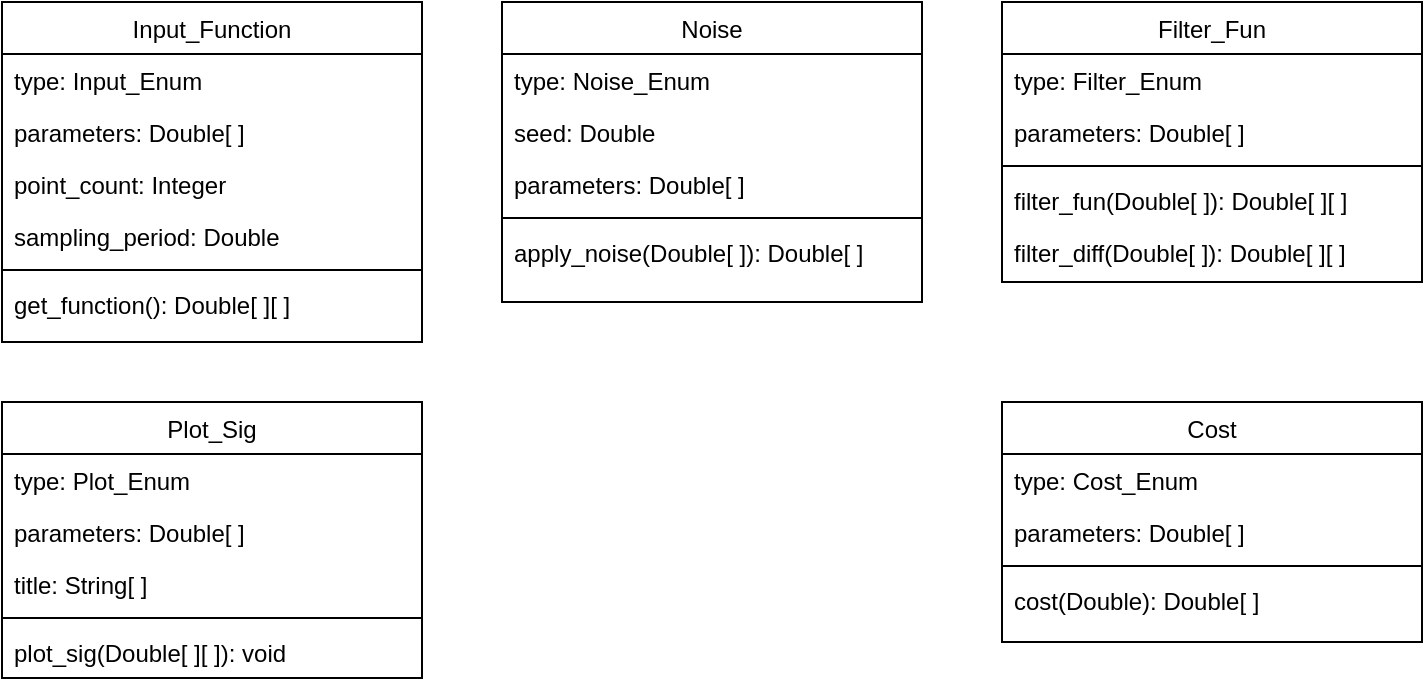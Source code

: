 <mxfile version="15.7.4" type="device" pages="6"><diagram id="C5RBs43oDa-KdzZeNtuy" name="Overview"><mxGraphModel dx="1550" dy="882" grid="1" gridSize="10" guides="1" tooltips="1" connect="1" arrows="1" fold="1" page="1" pageScale="1" pageWidth="827" pageHeight="1169" math="0" shadow="0"><root><mxCell id="WIyWlLk6GJQsqaUBKTNV-0"/><mxCell id="WIyWlLk6GJQsqaUBKTNV-1" parent="WIyWlLk6GJQsqaUBKTNV-0"/><mxCell id="zkfFHV4jXpPFQw0GAbJ--0" value="Input_Function" style="swimlane;fontStyle=0;align=center;verticalAlign=top;childLayout=stackLayout;horizontal=1;startSize=26;horizontalStack=0;resizeParent=1;resizeLast=0;collapsible=1;marginBottom=0;rounded=0;shadow=0;strokeWidth=1;" parent="WIyWlLk6GJQsqaUBKTNV-1" vertex="1"><mxGeometry x="70" y="120" width="210" height="170" as="geometry"><mxRectangle x="230" y="140" width="160" height="26" as="alternateBounds"/></mxGeometry></mxCell><mxCell id="zkfFHV4jXpPFQw0GAbJ--1" value="type: Input_Enum" style="text;align=left;verticalAlign=top;spacingLeft=4;spacingRight=4;overflow=hidden;rotatable=0;points=[[0,0.5],[1,0.5]];portConstraint=eastwest;" parent="zkfFHV4jXpPFQw0GAbJ--0" vertex="1"><mxGeometry y="26" width="210" height="26" as="geometry"/></mxCell><mxCell id="zkfFHV4jXpPFQw0GAbJ--2" value="parameters: Double[ ]" style="text;align=left;verticalAlign=top;spacingLeft=4;spacingRight=4;overflow=hidden;rotatable=0;points=[[0,0.5],[1,0.5]];portConstraint=eastwest;rounded=0;shadow=0;html=0;" parent="zkfFHV4jXpPFQw0GAbJ--0" vertex="1"><mxGeometry y="52" width="210" height="26" as="geometry"/></mxCell><mxCell id="zkfFHV4jXpPFQw0GAbJ--3" value="point_count: Integer" style="text;align=left;verticalAlign=top;spacingLeft=4;spacingRight=4;overflow=hidden;rotatable=0;points=[[0,0.5],[1,0.5]];portConstraint=eastwest;rounded=0;shadow=0;html=0;" parent="zkfFHV4jXpPFQw0GAbJ--0" vertex="1"><mxGeometry y="78" width="210" height="26" as="geometry"/></mxCell><mxCell id="KwhYcBNyonUiFZKigBe7-9" value="sampling_period: Double" style="text;align=left;verticalAlign=top;spacingLeft=4;spacingRight=4;overflow=hidden;rotatable=0;points=[[0,0.5],[1,0.5]];portConstraint=eastwest;rounded=0;shadow=0;html=0;" parent="zkfFHV4jXpPFQw0GAbJ--0" vertex="1"><mxGeometry y="104" width="210" height="26" as="geometry"/></mxCell><mxCell id="zkfFHV4jXpPFQw0GAbJ--4" value="" style="line;html=1;strokeWidth=1;align=left;verticalAlign=middle;spacingTop=-1;spacingLeft=3;spacingRight=3;rotatable=0;labelPosition=right;points=[];portConstraint=eastwest;" parent="zkfFHV4jXpPFQw0GAbJ--0" vertex="1"><mxGeometry y="130" width="210" height="8" as="geometry"/></mxCell><mxCell id="zkfFHV4jXpPFQw0GAbJ--5" value="get_function(): Double[ ][ ]" style="text;align=left;verticalAlign=top;spacingLeft=4;spacingRight=4;overflow=hidden;rotatable=0;points=[[0,0.5],[1,0.5]];portConstraint=eastwest;" parent="zkfFHV4jXpPFQw0GAbJ--0" vertex="1"><mxGeometry y="138" width="210" height="26" as="geometry"/></mxCell><mxCell id="zkfFHV4jXpPFQw0GAbJ--17" value="Noise" style="swimlane;fontStyle=0;align=center;verticalAlign=top;childLayout=stackLayout;horizontal=1;startSize=26;horizontalStack=0;resizeParent=1;resizeLast=0;collapsible=1;marginBottom=0;rounded=0;shadow=0;strokeWidth=1;" parent="WIyWlLk6GJQsqaUBKTNV-1" vertex="1"><mxGeometry x="320" y="120" width="210" height="150" as="geometry"><mxRectangle x="550" y="140" width="160" height="26" as="alternateBounds"/></mxGeometry></mxCell><mxCell id="zkfFHV4jXpPFQw0GAbJ--18" value="type: Noise_Enum" style="text;align=left;verticalAlign=top;spacingLeft=4;spacingRight=4;overflow=hidden;rotatable=0;points=[[0,0.5],[1,0.5]];portConstraint=eastwest;" parent="zkfFHV4jXpPFQw0GAbJ--17" vertex="1"><mxGeometry y="26" width="210" height="26" as="geometry"/></mxCell><mxCell id="zkfFHV4jXpPFQw0GAbJ--19" value="seed: Double" style="text;align=left;verticalAlign=top;spacingLeft=4;spacingRight=4;overflow=hidden;rotatable=0;points=[[0,0.5],[1,0.5]];portConstraint=eastwest;rounded=0;shadow=0;html=0;" parent="zkfFHV4jXpPFQw0GAbJ--17" vertex="1"><mxGeometry y="52" width="210" height="26" as="geometry"/></mxCell><mxCell id="zkfFHV4jXpPFQw0GAbJ--20" value="parameters: Double[ ]" style="text;align=left;verticalAlign=top;spacingLeft=4;spacingRight=4;overflow=hidden;rotatable=0;points=[[0,0.5],[1,0.5]];portConstraint=eastwest;rounded=0;shadow=0;html=0;" parent="zkfFHV4jXpPFQw0GAbJ--17" vertex="1"><mxGeometry y="78" width="210" height="26" as="geometry"/></mxCell><mxCell id="zkfFHV4jXpPFQw0GAbJ--23" value="" style="line;html=1;strokeWidth=1;align=left;verticalAlign=middle;spacingTop=-1;spacingLeft=3;spacingRight=3;rotatable=0;labelPosition=right;points=[];portConstraint=eastwest;" parent="zkfFHV4jXpPFQw0GAbJ--17" vertex="1"><mxGeometry y="104" width="210" height="8" as="geometry"/></mxCell><mxCell id="zkfFHV4jXpPFQw0GAbJ--24" value="apply_noise(Double[ ]): Double[ ]" style="text;align=left;verticalAlign=top;spacingLeft=4;spacingRight=4;overflow=hidden;rotatable=0;points=[[0,0.5],[1,0.5]];portConstraint=eastwest;" parent="zkfFHV4jXpPFQw0GAbJ--17" vertex="1"><mxGeometry y="112" width="210" height="26" as="geometry"/></mxCell><mxCell id="KwhYcBNyonUiFZKigBe7-2" value="Filter_Fun" style="swimlane;fontStyle=0;align=center;verticalAlign=top;childLayout=stackLayout;horizontal=1;startSize=26;horizontalStack=0;resizeParent=1;resizeLast=0;collapsible=1;marginBottom=0;rounded=0;shadow=0;strokeWidth=1;" parent="WIyWlLk6GJQsqaUBKTNV-1" vertex="1"><mxGeometry x="570" y="120" width="210" height="140" as="geometry"><mxRectangle x="550" y="140" width="160" height="26" as="alternateBounds"/></mxGeometry></mxCell><mxCell id="KwhYcBNyonUiFZKigBe7-3" value="type: Filter_Enum" style="text;align=left;verticalAlign=top;spacingLeft=4;spacingRight=4;overflow=hidden;rotatable=0;points=[[0,0.5],[1,0.5]];portConstraint=eastwest;" parent="KwhYcBNyonUiFZKigBe7-2" vertex="1"><mxGeometry y="26" width="210" height="26" as="geometry"/></mxCell><mxCell id="KwhYcBNyonUiFZKigBe7-5" value="parameters: Double[ ]" style="text;align=left;verticalAlign=top;spacingLeft=4;spacingRight=4;overflow=hidden;rotatable=0;points=[[0,0.5],[1,0.5]];portConstraint=eastwest;rounded=0;shadow=0;html=0;" parent="KwhYcBNyonUiFZKigBe7-2" vertex="1"><mxGeometry y="52" width="210" height="26" as="geometry"/></mxCell><mxCell id="KwhYcBNyonUiFZKigBe7-7" value="" style="line;html=1;strokeWidth=1;align=left;verticalAlign=middle;spacingTop=-1;spacingLeft=3;spacingRight=3;rotatable=0;labelPosition=right;points=[];portConstraint=eastwest;" parent="KwhYcBNyonUiFZKigBe7-2" vertex="1"><mxGeometry y="78" width="210" height="8" as="geometry"/></mxCell><mxCell id="KwhYcBNyonUiFZKigBe7-8" value="filter_fun(Double[ ]): Double[ ][ ]" style="text;align=left;verticalAlign=top;spacingLeft=4;spacingRight=4;overflow=hidden;rotatable=0;points=[[0,0.5],[1,0.5]];portConstraint=eastwest;" parent="KwhYcBNyonUiFZKigBe7-2" vertex="1"><mxGeometry y="86" width="210" height="26" as="geometry"/></mxCell><mxCell id="KwhYcBNyonUiFZKigBe7-10" value="filter_diff(Double[ ]): Double[ ][ ]" style="text;align=left;verticalAlign=top;spacingLeft=4;spacingRight=4;overflow=hidden;rotatable=0;points=[[0,0.5],[1,0.5]];portConstraint=eastwest;" parent="KwhYcBNyonUiFZKigBe7-2" vertex="1"><mxGeometry y="112" width="210" height="26" as="geometry"/></mxCell><mxCell id="KwhYcBNyonUiFZKigBe7-11" value="Cost" style="swimlane;fontStyle=0;align=center;verticalAlign=top;childLayout=stackLayout;horizontal=1;startSize=26;horizontalStack=0;resizeParent=1;resizeLast=0;collapsible=1;marginBottom=0;rounded=0;shadow=0;strokeWidth=1;" parent="WIyWlLk6GJQsqaUBKTNV-1" vertex="1"><mxGeometry x="570" y="320" width="210" height="120" as="geometry"><mxRectangle x="550" y="140" width="160" height="26" as="alternateBounds"/></mxGeometry></mxCell><mxCell id="KwhYcBNyonUiFZKigBe7-12" value="type: Cost_Enum" style="text;align=left;verticalAlign=top;spacingLeft=4;spacingRight=4;overflow=hidden;rotatable=0;points=[[0,0.5],[1,0.5]];portConstraint=eastwest;" parent="KwhYcBNyonUiFZKigBe7-11" vertex="1"><mxGeometry y="26" width="210" height="26" as="geometry"/></mxCell><mxCell id="KwhYcBNyonUiFZKigBe7-13" value="parameters: Double[ ]" style="text;align=left;verticalAlign=top;spacingLeft=4;spacingRight=4;overflow=hidden;rotatable=0;points=[[0,0.5],[1,0.5]];portConstraint=eastwest;rounded=0;shadow=0;html=0;" parent="KwhYcBNyonUiFZKigBe7-11" vertex="1"><mxGeometry y="52" width="210" height="26" as="geometry"/></mxCell><mxCell id="KwhYcBNyonUiFZKigBe7-14" value="" style="line;html=1;strokeWidth=1;align=left;verticalAlign=middle;spacingTop=-1;spacingLeft=3;spacingRight=3;rotatable=0;labelPosition=right;points=[];portConstraint=eastwest;" parent="KwhYcBNyonUiFZKigBe7-11" vertex="1"><mxGeometry y="78" width="210" height="8" as="geometry"/></mxCell><mxCell id="KwhYcBNyonUiFZKigBe7-15" value="cost(Double): Double[ ]" style="text;align=left;verticalAlign=top;spacingLeft=4;spacingRight=4;overflow=hidden;rotatable=0;points=[[0,0.5],[1,0.5]];portConstraint=eastwest;" parent="KwhYcBNyonUiFZKigBe7-11" vertex="1"><mxGeometry y="86" width="210" height="26" as="geometry"/></mxCell><mxCell id="1kbYpv8FW3JM_jQ3ju5R-0" value="Plot_Sig" style="swimlane;fontStyle=0;align=center;verticalAlign=top;childLayout=stackLayout;horizontal=1;startSize=26;horizontalStack=0;resizeParent=1;resizeLast=0;collapsible=1;marginBottom=0;rounded=0;shadow=0;strokeWidth=1;" parent="WIyWlLk6GJQsqaUBKTNV-1" vertex="1"><mxGeometry x="70" y="320" width="210" height="138" as="geometry"><mxRectangle x="550" y="140" width="160" height="26" as="alternateBounds"/></mxGeometry></mxCell><mxCell id="1kbYpv8FW3JM_jQ3ju5R-1" value="type: Plot_Enum" style="text;align=left;verticalAlign=top;spacingLeft=4;spacingRight=4;overflow=hidden;rotatable=0;points=[[0,0.5],[1,0.5]];portConstraint=eastwest;" parent="1kbYpv8FW3JM_jQ3ju5R-0" vertex="1"><mxGeometry y="26" width="210" height="26" as="geometry"/></mxCell><mxCell id="1kbYpv8FW3JM_jQ3ju5R-2" value="parameters: Double[ ]" style="text;align=left;verticalAlign=top;spacingLeft=4;spacingRight=4;overflow=hidden;rotatable=0;points=[[0,0.5],[1,0.5]];portConstraint=eastwest;rounded=0;shadow=0;html=0;" parent="1kbYpv8FW3JM_jQ3ju5R-0" vertex="1"><mxGeometry y="52" width="210" height="26" as="geometry"/></mxCell><mxCell id="NuqwEsg-eAFXsELDSNyj-0" value="title: String[ ]" style="text;align=left;verticalAlign=top;spacingLeft=4;spacingRight=4;overflow=hidden;rotatable=0;points=[[0,0.5],[1,0.5]];portConstraint=eastwest;rounded=0;shadow=0;html=0;" parent="1kbYpv8FW3JM_jQ3ju5R-0" vertex="1"><mxGeometry y="78" width="210" height="26" as="geometry"/></mxCell><mxCell id="1kbYpv8FW3JM_jQ3ju5R-3" value="" style="line;html=1;strokeWidth=1;align=left;verticalAlign=middle;spacingTop=-1;spacingLeft=3;spacingRight=3;rotatable=0;labelPosition=right;points=[];portConstraint=eastwest;" parent="1kbYpv8FW3JM_jQ3ju5R-0" vertex="1"><mxGeometry y="104" width="210" height="8" as="geometry"/></mxCell><mxCell id="1kbYpv8FW3JM_jQ3ju5R-4" value="plot_sig(Double[ ][ ]): void" style="text;align=left;verticalAlign=top;spacingLeft=4;spacingRight=4;overflow=hidden;rotatable=0;points=[[0,0.5],[1,0.5]];portConstraint=eastwest;" parent="1kbYpv8FW3JM_jQ3ju5R-0" vertex="1"><mxGeometry y="112" width="210" height="26" as="geometry"/></mxCell></root></mxGraphModel></diagram><diagram id="tC-WoLrJayC1Y27tG3bW" name="Input_Fun"><mxGraphModel dx="1550" dy="882" grid="1" gridSize="10" guides="1" tooltips="1" connect="1" arrows="1" fold="1" page="1" pageScale="1" pageWidth="827" pageHeight="1169" math="0" shadow="0"><root><mxCell id="XpeS8olhSs86RVny0YcO-0"/><mxCell id="XpeS8olhSs86RVny0YcO-1" parent="XpeS8olhSs86RVny0YcO-0"/><mxCell id="XpeS8olhSs86RVny0YcO-2" value="InputEnum" style="swimlane;fontStyle=0;align=center;verticalAlign=top;childLayout=stackLayout;horizontal=1;startSize=26;horizontalStack=0;resizeParent=1;resizeLast=0;collapsible=1;marginBottom=0;rounded=0;shadow=0;strokeWidth=1;" parent="XpeS8olhSs86RVny0YcO-1" vertex="1"><mxGeometry x="395" y="450" width="210" height="110" as="geometry"><mxRectangle x="230" y="140" width="160" height="26" as="alternateBounds"/></mxGeometry></mxCell><mxCell id="XpeS8olhSs86RVny0YcO-11" value="&quot;SINE&quot; - Sinus function" style="text;align=left;verticalAlign=top;spacingLeft=4;spacingRight=4;overflow=hidden;rotatable=0;points=[[0,0.5],[1,0.5]];portConstraint=eastwest;" parent="XpeS8olhSs86RVny0YcO-2" vertex="1"><mxGeometry y="26" width="210" height="26" as="geometry"/></mxCell><mxCell id="XpeS8olhSs86RVny0YcO-12" value="&quot;POLYNOM&quot; - Polynom function" style="text;align=left;verticalAlign=top;spacingLeft=4;spacingRight=4;overflow=hidden;rotatable=0;points=[[0,0.5],[1,0.5]];portConstraint=eastwest;" parent="XpeS8olhSs86RVny0YcO-2" vertex="1"><mxGeometry y="52" width="210" height="26" as="geometry"/></mxCell><mxCell id="XpeS8olhSs86RVny0YcO-13" value="&quot;EXP&quot; - Exponential function" style="text;align=left;verticalAlign=top;spacingLeft=4;spacingRight=4;overflow=hidden;rotatable=0;points=[[0,0.5],[1,0.5]];portConstraint=eastwest;" parent="XpeS8olhSs86RVny0YcO-2" vertex="1"><mxGeometry y="78" width="210" height="26" as="geometry"/></mxCell><mxCell id="lwU9krvjPIqPdcsb1qOJ-0" value="[x, y, y_dot] = get_fun()" style="swimlane;fontStyle=0;align=center;verticalAlign=top;childLayout=stackLayout;horizontal=1;startSize=26;horizontalStack=0;resizeParent=1;resizeLast=0;collapsible=1;marginBottom=0;rounded=0;shadow=0;strokeWidth=1;" parent="XpeS8olhSs86RVny0YcO-1" vertex="1"><mxGeometry x="320" y="120" width="360" height="298" as="geometry"><mxRectangle x="230" y="140" width="160" height="26" as="alternateBounds"/></mxGeometry></mxCell><mxCell id="lwU9krvjPIqPdcsb1qOJ-1" value="Description" style="text;align=left;verticalAlign=top;spacingLeft=4;spacingRight=4;overflow=hidden;rotatable=0;points=[[0,0.5],[1,0.5]];portConstraint=eastwest;" parent="lwU9krvjPIqPdcsb1qOJ-0" vertex="1"><mxGeometry y="26" width="360" height="26" as="geometry"/></mxCell><mxCell id="1ojEm2jWbKOqTgJiL-tw-0" value="" style="line;html=1;strokeWidth=1;align=left;verticalAlign=middle;spacingTop=-1;spacingLeft=3;spacingRight=3;rotatable=0;labelPosition=right;points=[];portConstraint=eastwest;dashed=1;dashPattern=1 4;" parent="lwU9krvjPIqPdcsb1qOJ-0" vertex="1"><mxGeometry y="52" width="360" height="8" as="geometry"/></mxCell><mxCell id="1ojEm2jWbKOqTgJiL-tw-1" value="Outputs a generated function and its derivative." style="text;align=left;verticalAlign=top;spacingLeft=4;spacingRight=4;overflow=hidden;rotatable=0;points=[[0,0.5],[1,0.5]];portConstraint=eastwest;rounded=0;shadow=0;html=0;" parent="lwU9krvjPIqPdcsb1qOJ-0" vertex="1"><mxGeometry y="60" width="360" height="26" as="geometry"/></mxCell><mxCell id="1ojEm2jWbKOqTgJiL-tw-2" value="" style="line;html=1;strokeWidth=1;align=left;verticalAlign=middle;spacingTop=-1;spacingLeft=3;spacingRight=3;rotatable=0;labelPosition=right;points=[];portConstraint=eastwest;" parent="lwU9krvjPIqPdcsb1qOJ-0" vertex="1"><mxGeometry y="86" width="360" height="8" as="geometry"/></mxCell><mxCell id="1ojEm2jWbKOqTgJiL-tw-3" value="Parameters" style="text;align=left;verticalAlign=top;spacingLeft=4;spacingRight=4;overflow=hidden;rotatable=0;points=[[0,0.5],[1,0.5]];portConstraint=eastwest;rounded=0;shadow=0;html=0;" parent="lwU9krvjPIqPdcsb1qOJ-0" vertex="1"><mxGeometry y="94" width="360" height="26" as="geometry"/></mxCell><mxCell id="lwU9krvjPIqPdcsb1qOJ-9" value="" style="line;html=1;strokeWidth=1;align=left;verticalAlign=middle;spacingTop=-1;spacingLeft=3;spacingRight=3;rotatable=0;labelPosition=right;points=[];portConstraint=eastwest;dashed=1;dashPattern=1 4;" parent="lwU9krvjPIqPdcsb1qOJ-0" vertex="1"><mxGeometry y="120" width="360" height="8" as="geometry"/></mxCell><mxCell id="lwU9krvjPIqPdcsb1qOJ-11" value="Void" style="text;align=left;verticalAlign=top;spacingLeft=4;spacingRight=4;overflow=hidden;rotatable=0;points=[[0,0.5],[1,0.5]];portConstraint=eastwest;" parent="lwU9krvjPIqPdcsb1qOJ-0" vertex="1"><mxGeometry y="128" width="360" height="26" as="geometry"/></mxCell><mxCell id="lwU9krvjPIqPdcsb1qOJ-10" value="" style="line;html=1;strokeWidth=1;align=left;verticalAlign=middle;spacingTop=-1;spacingLeft=3;spacingRight=3;rotatable=0;labelPosition=right;points=[];portConstraint=eastwest;" parent="lwU9krvjPIqPdcsb1qOJ-0" vertex="1"><mxGeometry y="154" width="360" height="8" as="geometry"/></mxCell><mxCell id="lwU9krvjPIqPdcsb1qOJ-2" value="Outputs" style="text;align=left;verticalAlign=top;spacingLeft=4;spacingRight=4;overflow=hidden;rotatable=0;points=[[0,0.5],[1,0.5]];portConstraint=eastwest;rounded=0;shadow=0;html=0;" parent="lwU9krvjPIqPdcsb1qOJ-0" vertex="1"><mxGeometry y="162" width="360" height="26" as="geometry"/></mxCell><mxCell id="UZMq4damhPCAehrQKyTG-0" value="" style="line;html=1;strokeWidth=1;align=left;verticalAlign=middle;spacingTop=-1;spacingLeft=3;spacingRight=3;rotatable=0;labelPosition=right;points=[];portConstraint=eastwest;dashed=1;dashPattern=1 4;" parent="lwU9krvjPIqPdcsb1qOJ-0" vertex="1"><mxGeometry y="188" width="360" height="8" as="geometry"/></mxCell><mxCell id="UZMq4damhPCAehrQKyTG-2" value="Double[ ][ ]: [x, y, y_dot]&#10;Outputs a three column vectors with the column length set by the object's point_length attribute. &#10;Column vector 0: time vector according to sampling period&#10;Column vector 1: function output&#10;Column vector 2: derivative of function output" style="text;align=left;verticalAlign=top;spacingLeft=4;spacingRight=4;overflow=hidden;rotatable=0;points=[[0,0.5],[1,0.5]];portConstraint=eastwest;whiteSpace=wrap;" parent="lwU9krvjPIqPdcsb1qOJ-0" vertex="1"><mxGeometry y="196" width="360" height="102" as="geometry"/></mxCell><mxCell id="3_YU9YAqCWDx20dxvPpb-0" value="Input_Fun - Attributes" style="swimlane;fontStyle=0;align=center;verticalAlign=top;childLayout=stackLayout;horizontal=1;startSize=26;horizontalStack=0;resizeParent=1;resizeLast=0;collapsible=1;marginBottom=0;rounded=0;shadow=0;strokeWidth=1;" parent="XpeS8olhSs86RVny0YcO-1" vertex="1"><mxGeometry x="70" y="120" width="240" height="450" as="geometry"><mxRectangle x="230" y="140" width="160" height="26" as="alternateBounds"/></mxGeometry></mxCell><mxCell id="3_YU9YAqCWDx20dxvPpb-1" value="type: Input_Enum" style="text;align=left;verticalAlign=top;spacingLeft=4;spacingRight=4;overflow=hidden;rotatable=0;points=[[0,0.5],[1,0.5]];portConstraint=eastwest;" parent="3_YU9YAqCWDx20dxvPpb-0" vertex="1"><mxGeometry y="26" width="240" height="26" as="geometry"/></mxCell><mxCell id="3_YU9YAqCWDx20dxvPpb-9" value="" style="line;html=1;strokeWidth=1;align=left;verticalAlign=middle;spacingTop=-1;spacingLeft=3;spacingRight=3;rotatable=0;labelPosition=right;points=[];portConstraint=eastwest;dashed=1;dashPattern=1 4;" parent="3_YU9YAqCWDx20dxvPpb-0" vertex="1"><mxGeometry y="52" width="240" height="8" as="geometry"/></mxCell><mxCell id="3_YU9YAqCWDx20dxvPpb-11" value="Sets the type of function to use." style="text;align=left;verticalAlign=top;spacingLeft=4;spacingRight=4;overflow=hidden;rotatable=0;points=[[0,0.5],[1,0.5]];portConstraint=eastwest;" parent="3_YU9YAqCWDx20dxvPpb-0" vertex="1"><mxGeometry y="60" width="240" height="26" as="geometry"/></mxCell><mxCell id="3_YU9YAqCWDx20dxvPpb-10" value="" style="line;html=1;strokeWidth=1;align=left;verticalAlign=middle;spacingTop=-1;spacingLeft=3;spacingRight=3;rotatable=0;labelPosition=right;points=[];portConstraint=eastwest;" parent="3_YU9YAqCWDx20dxvPpb-0" vertex="1"><mxGeometry y="86" width="240" height="8" as="geometry"/></mxCell><mxCell id="3_YU9YAqCWDx20dxvPpb-2" value="parameters: Double[ ]" style="text;align=left;verticalAlign=top;spacingLeft=4;spacingRight=4;overflow=hidden;rotatable=0;points=[[0,0.5],[1,0.5]];portConstraint=eastwest;rounded=0;shadow=0;html=0;" parent="3_YU9YAqCWDx20dxvPpb-0" vertex="1"><mxGeometry y="94" width="240" height="26" as="geometry"/></mxCell><mxCell id="3_YU9YAqCWDx20dxvPpb-13" value="" style="line;html=1;strokeWidth=1;align=left;verticalAlign=middle;spacingTop=-1;spacingLeft=3;spacingRight=3;rotatable=0;labelPosition=right;points=[];portConstraint=eastwest;dashed=1;dashPattern=1 4;" parent="3_YU9YAqCWDx20dxvPpb-0" vertex="1"><mxGeometry y="120" width="240" height="8" as="geometry"/></mxCell><mxCell id="3_YU9YAqCWDx20dxvPpb-14" value="Sets the parameters for the function.&#10;&quot;SINE&quot;: [a, f, p, o]&#10;y = a · sin(x·f+p) + o&#10;&#10;&quot;POLYNOM&quot;: [a0, a1, a2, a3, a4, ... ]&#10;Length of vector determines polynom rank.&#10;y = a0 + a1·x + a2·x² + a3·x³ + ...&#10;&#10;&quot;EXP&quot;: [a, tau, o]&#10;Describes function y = a·exp(x/tau) + o&#10;" style="text;align=left;verticalAlign=top;spacingLeft=4;spacingRight=4;overflow=hidden;rotatable=0;points=[[0,0.5],[1,0.5]];portConstraint=eastwest;" parent="3_YU9YAqCWDx20dxvPpb-0" vertex="1"><mxGeometry y="128" width="240" height="152" as="geometry"/></mxCell><mxCell id="3_YU9YAqCWDx20dxvPpb-15" value="" style="line;html=1;strokeWidth=1;align=left;verticalAlign=middle;spacingTop=-1;spacingLeft=3;spacingRight=3;rotatable=0;labelPosition=right;points=[];portConstraint=eastwest;" parent="3_YU9YAqCWDx20dxvPpb-0" vertex="1"><mxGeometry y="280" width="240" height="8" as="geometry"/></mxCell><mxCell id="3_YU9YAqCWDx20dxvPpb-3" value="point_count: Integer" style="text;align=left;verticalAlign=top;spacingLeft=4;spacingRight=4;overflow=hidden;rotatable=0;points=[[0,0.5],[1,0.5]];portConstraint=eastwest;rounded=0;shadow=0;html=0;" parent="3_YU9YAqCWDx20dxvPpb-0" vertex="1"><mxGeometry y="288" width="240" height="26" as="geometry"/></mxCell><mxCell id="3_YU9YAqCWDx20dxvPpb-16" value="" style="line;html=1;strokeWidth=1;align=left;verticalAlign=middle;spacingTop=-1;spacingLeft=3;spacingRight=3;rotatable=0;labelPosition=right;points=[];portConstraint=eastwest;dashed=1;dashPattern=1 4;" parent="3_YU9YAqCWDx20dxvPpb-0" vertex="1"><mxGeometry y="314" width="240" height="8" as="geometry"/></mxCell><mxCell id="3_YU9YAqCWDx20dxvPpb-18" value="Sets the length of the output column vectors." style="text;align=left;verticalAlign=top;spacingLeft=4;spacingRight=4;overflow=hidden;rotatable=0;points=[[0,0.5],[1,0.5]];portConstraint=eastwest;rounded=0;shadow=0;html=0;whiteSpace=wrap;" parent="3_YU9YAqCWDx20dxvPpb-0" vertex="1"><mxGeometry y="322" width="240" height="38" as="geometry"/></mxCell><mxCell id="3_YU9YAqCWDx20dxvPpb-17" value="" style="line;html=1;strokeWidth=1;align=left;verticalAlign=middle;spacingTop=-1;spacingLeft=3;spacingRight=3;rotatable=0;labelPosition=right;points=[];portConstraint=eastwest;" parent="3_YU9YAqCWDx20dxvPpb-0" vertex="1"><mxGeometry y="360" width="240" height="8" as="geometry"/></mxCell><mxCell id="3_YU9YAqCWDx20dxvPpb-4" value="sampling_period: Double" style="text;align=left;verticalAlign=top;spacingLeft=4;spacingRight=4;overflow=hidden;rotatable=0;points=[[0,0.5],[1,0.5]];portConstraint=eastwest;rounded=0;shadow=0;html=0;" parent="3_YU9YAqCWDx20dxvPpb-0" vertex="1"><mxGeometry y="368" width="240" height="26" as="geometry"/></mxCell><mxCell id="3_YU9YAqCWDx20dxvPpb-19" value="" style="line;html=1;strokeWidth=1;align=left;verticalAlign=middle;spacingTop=-1;spacingLeft=3;spacingRight=3;rotatable=0;labelPosition=right;points=[];portConstraint=eastwest;dashed=1;dashPattern=1 4;" parent="3_YU9YAqCWDx20dxvPpb-0" vertex="1"><mxGeometry y="394" width="240" height="8" as="geometry"/></mxCell><mxCell id="3_YU9YAqCWDx20dxvPpb-20" value="Sets the sampling period for the function." style="text;align=left;verticalAlign=top;spacingLeft=4;spacingRight=4;overflow=hidden;rotatable=0;points=[[0,0.5],[1,0.5]];portConstraint=eastwest;whiteSpace=wrap;" parent="3_YU9YAqCWDx20dxvPpb-0" vertex="1"><mxGeometry y="402" width="240" height="38" as="geometry"/></mxCell></root></mxGraphModel></diagram><diagram id="VQOup4OC3ViupeUQLqaV" name="Noise"><mxGraphModel dx="1550" dy="882" grid="1" gridSize="10" guides="1" tooltips="1" connect="1" arrows="1" fold="1" page="1" pageScale="1" pageWidth="827" pageHeight="1169" math="0" shadow="0"><root><mxCell id="PRtWvcatacPaSAZ3V_iP-0"/><mxCell id="PRtWvcatacPaSAZ3V_iP-1" parent="PRtWvcatacPaSAZ3V_iP-0"/><mxCell id="9zqOb8z7Uw60Eq0etvO5-0" value="Noise - Attributes" style="swimlane;fontStyle=0;align=center;verticalAlign=top;childLayout=stackLayout;horizontal=1;startSize=26;horizontalStack=0;resizeParent=1;resizeLast=0;collapsible=1;marginBottom=0;rounded=0;shadow=0;strokeWidth=1;" parent="PRtWvcatacPaSAZ3V_iP-1" vertex="1"><mxGeometry x="150" y="150" width="210" height="410" as="geometry"><mxRectangle x="550" y="140" width="160" height="26" as="alternateBounds"/></mxGeometry></mxCell><mxCell id="9zqOb8z7Uw60Eq0etvO5-1" value="type: Noise_Enum" style="text;align=left;verticalAlign=top;spacingLeft=4;spacingRight=4;overflow=hidden;rotatable=0;points=[[0,0.5],[1,0.5]];portConstraint=eastwest;" parent="9zqOb8z7Uw60Eq0etvO5-0" vertex="1"><mxGeometry y="26" width="210" height="26" as="geometry"/></mxCell><mxCell id="4XUqMFtaQZGYeO4V-RXU-0" value="" style="line;html=1;strokeWidth=1;align=left;verticalAlign=middle;spacingTop=-1;spacingLeft=3;spacingRight=3;rotatable=0;labelPosition=right;points=[];portConstraint=eastwest;dashed=1;dashPattern=1 4;" parent="9zqOb8z7Uw60Eq0etvO5-0" vertex="1"><mxGeometry y="52" width="210" height="8" as="geometry"/></mxCell><mxCell id="4XUqMFtaQZGYeO4V-RXU-1" value="Sets the type of function to use." style="text;align=left;verticalAlign=top;spacingLeft=4;spacingRight=4;overflow=hidden;rotatable=0;points=[[0,0.5],[1,0.5]];portConstraint=eastwest;" parent="9zqOb8z7Uw60Eq0etvO5-0" vertex="1"><mxGeometry y="60" width="210" height="26" as="geometry"/></mxCell><mxCell id="4XUqMFtaQZGYeO4V-RXU-2" value="" style="line;html=1;strokeWidth=1;align=left;verticalAlign=middle;spacingTop=-1;spacingLeft=3;spacingRight=3;rotatable=0;labelPosition=right;points=[];portConstraint=eastwest;" parent="9zqOb8z7Uw60Eq0etvO5-0" vertex="1"><mxGeometry y="86" width="210" height="8" as="geometry"/></mxCell><mxCell id="9zqOb8z7Uw60Eq0etvO5-2" value="seed: Double" style="text;align=left;verticalAlign=top;spacingLeft=4;spacingRight=4;overflow=hidden;rotatable=0;points=[[0,0.5],[1,0.5]];portConstraint=eastwest;rounded=0;shadow=0;html=0;" parent="9zqOb8z7Uw60Eq0etvO5-0" vertex="1"><mxGeometry y="94" width="210" height="26" as="geometry"/></mxCell><mxCell id="7ZGsf6clquOgX7bJoE6w-0" value="" style="line;html=1;strokeWidth=1;align=left;verticalAlign=middle;spacingTop=-1;spacingLeft=3;spacingRight=3;rotatable=0;labelPosition=right;points=[];portConstraint=eastwest;dashed=1;dashPattern=1 4;" parent="9zqOb8z7Uw60Eq0etvO5-0" vertex="1"><mxGeometry y="120" width="210" height="8" as="geometry"/></mxCell><mxCell id="7ZGsf6clquOgX7bJoE6w-1" value="Sets the seed for the noise (does not apply to Quantization Noise)" style="text;align=left;verticalAlign=top;spacingLeft=4;spacingRight=4;overflow=hidden;rotatable=0;points=[[0,0.5],[1,0.5]];portConstraint=eastwest;whiteSpace=wrap;" parent="9zqOb8z7Uw60Eq0etvO5-0" vertex="1"><mxGeometry y="128" width="210" height="42" as="geometry"/></mxCell><mxCell id="7ZGsf6clquOgX7bJoE6w-2" value="" style="line;html=1;strokeWidth=1;align=left;verticalAlign=middle;spacingTop=-1;spacingLeft=3;spacingRight=3;rotatable=0;labelPosition=right;points=[];portConstraint=eastwest;" parent="9zqOb8z7Uw60Eq0etvO5-0" vertex="1"><mxGeometry y="170" width="210" height="8" as="geometry"/></mxCell><mxCell id="9zqOb8z7Uw60Eq0etvO5-3" value="parameters: Double[ ]" style="text;align=left;verticalAlign=top;spacingLeft=4;spacingRight=4;overflow=hidden;rotatable=0;points=[[0,0.5],[1,0.5]];portConstraint=eastwest;rounded=0;shadow=0;html=0;" parent="9zqOb8z7Uw60Eq0etvO5-0" vertex="1"><mxGeometry y="178" width="210" height="26" as="geometry"/></mxCell><mxCell id="7ZGsf6clquOgX7bJoE6w-3" value="" style="line;html=1;strokeWidth=1;align=left;verticalAlign=middle;spacingTop=-1;spacingLeft=3;spacingRight=3;rotatable=0;labelPosition=right;points=[];portConstraint=eastwest;dashed=1;dashPattern=1 4;" parent="9zqOb8z7Uw60Eq0etvO5-0" vertex="1"><mxGeometry y="204" width="210" height="8" as="geometry"/></mxCell><mxCell id="7ZGsf6clquOgX7bJoE6w-4" value="Sets the parameters for the noise&#10;&quot;WHITE&quot;: [s]&#10;s sets standard deviation&#10;&#10;&quot;PINK&quot;: [s]&#10;s sets standard deviation at 1 Hz&#10;&#10;&quot;BROWN&quot;: [s]&#10;s sets standard deviation at 1 Hz&#10;&#10;&quot;QUANT&quot;: [q, o]&#10;q sets quantization steps&#10;o sets zero offset" style="text;align=left;verticalAlign=top;spacingLeft=4;spacingRight=4;overflow=hidden;rotatable=0;points=[[0,0.5],[1,0.5]];portConstraint=eastwest;whiteSpace=wrap;" parent="9zqOb8z7Uw60Eq0etvO5-0" vertex="1"><mxGeometry y="212" width="210" height="198" as="geometry"/></mxCell><mxCell id="aVYM0AhJpJCxnsyATBOY-0" value="NoiseEnum" style="swimlane;fontStyle=0;align=center;verticalAlign=top;childLayout=stackLayout;horizontal=1;startSize=26;horizontalStack=0;resizeParent=1;resizeLast=0;collapsible=1;marginBottom=0;rounded=0;shadow=0;strokeWidth=1;" parent="PRtWvcatacPaSAZ3V_iP-1" vertex="1"><mxGeometry x="455" y="440" width="210" height="130" as="geometry"><mxRectangle x="230" y="140" width="160" height="26" as="alternateBounds"/></mxGeometry></mxCell><mxCell id="aVYM0AhJpJCxnsyATBOY-1" value="&quot;WHITE&quot; - White Noise" style="text;align=left;verticalAlign=top;spacingLeft=4;spacingRight=4;overflow=hidden;rotatable=0;points=[[0,0.5],[1,0.5]];portConstraint=eastwest;" parent="aVYM0AhJpJCxnsyATBOY-0" vertex="1"><mxGeometry y="26" width="210" height="26" as="geometry"/></mxCell><mxCell id="aVYM0AhJpJCxnsyATBOY-5" value="&quot;PINK&quot; - Pink Noise" style="text;align=left;verticalAlign=top;spacingLeft=4;spacingRight=4;overflow=hidden;rotatable=0;points=[[0,0.5],[1,0.5]];portConstraint=eastwest;" parent="aVYM0AhJpJCxnsyATBOY-0" vertex="1"><mxGeometry y="52" width="210" height="26" as="geometry"/></mxCell><mxCell id="aVYM0AhJpJCxnsyATBOY-4" value="&quot;BROWN&quot; - Brownian Noise" style="text;align=left;verticalAlign=top;spacingLeft=4;spacingRight=4;overflow=hidden;rotatable=0;points=[[0,0.5],[1,0.5]];portConstraint=eastwest;" parent="aVYM0AhJpJCxnsyATBOY-0" vertex="1"><mxGeometry y="78" width="210" height="26" as="geometry"/></mxCell><mxCell id="aVYM0AhJpJCxnsyATBOY-3" value="&quot;QUANT&quot; - Quanitization Noise" style="text;align=left;verticalAlign=top;spacingLeft=4;spacingRight=4;overflow=hidden;rotatable=0;points=[[0,0.5],[1,0.5]];portConstraint=eastwest;" parent="aVYM0AhJpJCxnsyATBOY-0" vertex="1"><mxGeometry y="104" width="210" height="26" as="geometry"/></mxCell><mxCell id="qURZKzePNhDqwX5BCr7G-0" value="[y] = apply_noise(x)" style="swimlane;fontStyle=0;align=center;verticalAlign=top;childLayout=stackLayout;horizontal=1;startSize=26;horizontalStack=0;resizeParent=1;resizeLast=0;collapsible=1;marginBottom=0;rounded=0;shadow=0;strokeWidth=1;" parent="PRtWvcatacPaSAZ3V_iP-1" vertex="1"><mxGeometry x="380" y="150" width="360" height="280" as="geometry"><mxRectangle x="230" y="140" width="160" height="26" as="alternateBounds"/></mxGeometry></mxCell><mxCell id="Ab6sI5wQdrBQdZh3707V-0" value="Description" style="text;align=left;verticalAlign=top;spacingLeft=4;spacingRight=4;overflow=hidden;rotatable=0;points=[[0,0.5],[1,0.5]];portConstraint=eastwest;" parent="qURZKzePNhDqwX5BCr7G-0" vertex="1"><mxGeometry y="26" width="360" height="26" as="geometry"/></mxCell><mxCell id="Ab6sI5wQdrBQdZh3707V-1" value="" style="line;html=1;strokeWidth=1;align=left;verticalAlign=middle;spacingTop=-1;spacingLeft=3;spacingRight=3;rotatable=0;labelPosition=right;points=[];portConstraint=eastwest;dashed=1;dashPattern=1 4;" parent="qURZKzePNhDqwX5BCr7G-0" vertex="1"><mxGeometry y="52" width="360" height="8" as="geometry"/></mxCell><mxCell id="Ab6sI5wQdrBQdZh3707V-2" value="Applies noise to a given function." style="text;align=left;verticalAlign=top;spacingLeft=4;spacingRight=4;overflow=hidden;rotatable=0;points=[[0,0.5],[1,0.5]];portConstraint=eastwest;rounded=0;shadow=0;html=0;" parent="qURZKzePNhDqwX5BCr7G-0" vertex="1"><mxGeometry y="60" width="360" height="26" as="geometry"/></mxCell><mxCell id="Ab6sI5wQdrBQdZh3707V-3" value="" style="line;html=1;strokeWidth=1;align=left;verticalAlign=middle;spacingTop=-1;spacingLeft=3;spacingRight=3;rotatable=0;labelPosition=right;points=[];portConstraint=eastwest;" parent="qURZKzePNhDqwX5BCr7G-0" vertex="1"><mxGeometry y="86" width="360" height="8" as="geometry"/></mxCell><mxCell id="qURZKzePNhDqwX5BCr7G-1" value="Parameters" style="text;align=left;verticalAlign=top;spacingLeft=4;spacingRight=4;overflow=hidden;rotatable=0;points=[[0,0.5],[1,0.5]];portConstraint=eastwest;" parent="qURZKzePNhDqwX5BCr7G-0" vertex="1"><mxGeometry y="94" width="360" height="26" as="geometry"/></mxCell><mxCell id="qURZKzePNhDqwX5BCr7G-2" value="" style="line;html=1;strokeWidth=1;align=left;verticalAlign=middle;spacingTop=-1;spacingLeft=3;spacingRight=3;rotatable=0;labelPosition=right;points=[];portConstraint=eastwest;dashed=1;dashPattern=1 4;" parent="qURZKzePNhDqwX5BCr7G-0" vertex="1"><mxGeometry y="120" width="360" height="8" as="geometry"/></mxCell><mxCell id="qURZKzePNhDqwX5BCr7G-3" value="Double[ ]: x&#10;Input column vector" style="text;align=left;verticalAlign=top;spacingLeft=4;spacingRight=4;overflow=hidden;rotatable=0;points=[[0,0.5],[1,0.5]];portConstraint=eastwest;" parent="qURZKzePNhDqwX5BCr7G-0" vertex="1"><mxGeometry y="128" width="360" height="40" as="geometry"/></mxCell><mxCell id="qURZKzePNhDqwX5BCr7G-4" value="" style="line;html=1;strokeWidth=1;align=left;verticalAlign=middle;spacingTop=-1;spacingLeft=3;spacingRight=3;rotatable=0;labelPosition=right;points=[];portConstraint=eastwest;" parent="qURZKzePNhDqwX5BCr7G-0" vertex="1"><mxGeometry y="168" width="360" height="8" as="geometry"/></mxCell><mxCell id="qURZKzePNhDqwX5BCr7G-5" value="Outputs" style="text;align=left;verticalAlign=top;spacingLeft=4;spacingRight=4;overflow=hidden;rotatable=0;points=[[0,0.5],[1,0.5]];portConstraint=eastwest;rounded=0;shadow=0;html=0;" parent="qURZKzePNhDqwX5BCr7G-0" vertex="1"><mxGeometry y="176" width="360" height="26" as="geometry"/></mxCell><mxCell id="qURZKzePNhDqwX5BCr7G-6" value="" style="line;html=1;strokeWidth=1;align=left;verticalAlign=middle;spacingTop=-1;spacingLeft=3;spacingRight=3;rotatable=0;labelPosition=right;points=[];portConstraint=eastwest;dashed=1;dashPattern=1 4;" parent="qURZKzePNhDqwX5BCr7G-0" vertex="1"><mxGeometry y="202" width="360" height="8" as="geometry"/></mxCell><mxCell id="qURZKzePNhDqwX5BCr7G-7" value="Double[ ]: y&#10;Outputs a column vector with the length of the input column vector according to y = x + noise. The noise vector is generated according to the parameters and type of the object's attributes." style="text;align=left;verticalAlign=top;spacingLeft=4;spacingRight=4;overflow=hidden;rotatable=0;points=[[0,0.5],[1,0.5]];portConstraint=eastwest;whiteSpace=wrap;" parent="qURZKzePNhDqwX5BCr7G-0" vertex="1"><mxGeometry y="210" width="360" height="70" as="geometry"/></mxCell></root></mxGraphModel></diagram><diagram id="McahWi9qjt9ilB-T1Zvd" name="Filter"><mxGraphModel dx="1550" dy="882" grid="1" gridSize="10" guides="1" tooltips="1" connect="1" arrows="1" fold="1" page="1" pageScale="1" pageWidth="827" pageHeight="1169" math="0" shadow="0"><root><mxCell id="MZARjOhb7F1nnft3UK-k-0"/><mxCell id="MZARjOhb7F1nnft3UK-k-1" parent="MZARjOhb7F1nnft3UK-k-0"/><mxCell id="MZARjOhb7F1nnft3UK-k-2" value="FilterEnum" style="swimlane;fontStyle=0;align=center;verticalAlign=top;childLayout=stackLayout;horizontal=1;startSize=26;horizontalStack=0;resizeParent=1;resizeLast=0;collapsible=1;marginBottom=0;rounded=0;shadow=0;strokeWidth=1;" parent="MZARjOhb7F1nnft3UK-k-1" vertex="1"><mxGeometry x="160" y="585" width="210" height="296" as="geometry"><mxRectangle x="230" y="140" width="160" height="26" as="alternateBounds"/></mxGeometry></mxCell><mxCell id="MZARjOhb7F1nnft3UK-k-3" value="&quot;PT1&quot; - PT1-Filter" style="text;align=left;verticalAlign=top;spacingLeft=4;spacingRight=4;overflow=hidden;rotatable=0;points=[[0,0.5],[1,0.5]];portConstraint=eastwest;" parent="MZARjOhb7F1nnft3UK-k-2" vertex="1"><mxGeometry y="26" width="210" height="26" as="geometry"/></mxCell><mxCell id="LTUyQd789Bs5PnmI3170-0" value="&quot;DIFF_QUOTIENT&quot; - Gleitender &#10;Differenzenquotient" style="text;align=left;verticalAlign=top;spacingLeft=4;spacingRight=4;overflow=hidden;rotatable=0;points=[[0,0.5],[1,0.5]];portConstraint=eastwest;" vertex="1" parent="MZARjOhb7F1nnft3UK-k-2"><mxGeometry y="52" width="210" height="38" as="geometry"/></mxCell><mxCell id="MZARjOhb7F1nnft3UK-k-4" value="&quot;BROWN_HOLT&quot; - Lineare &#10;Exponentielle Glättung" style="text;align=left;verticalAlign=top;spacingLeft=4;spacingRight=4;overflow=hidden;rotatable=0;points=[[0,0.5],[1,0.5]];portConstraint=eastwest;" parent="MZARjOhb7F1nnft3UK-k-2" vertex="1"><mxGeometry y="90" width="210" height="40" as="geometry"/></mxCell><mxCell id="MZARjOhb7F1nnft3UK-k-5" value="&quot;SAVGOL&quot; - Savitzky-Golay-Filter" style="text;align=left;verticalAlign=top;spacingLeft=4;spacingRight=4;overflow=hidden;rotatable=0;points=[[0,0.5],[1,0.5]];portConstraint=eastwest;" parent="MZARjOhb7F1nnft3UK-k-2" vertex="1"><mxGeometry y="130" width="210" height="26" as="geometry"/></mxCell><mxCell id="MZARjOhb7F1nnft3UK-k-6" value="&quot;WIENER&quot; - Wiener-Filter" style="text;align=left;verticalAlign=top;spacingLeft=4;spacingRight=4;overflow=hidden;rotatable=0;points=[[0,0.5],[1,0.5]];portConstraint=eastwest;" parent="MZARjOhb7F1nnft3UK-k-2" vertex="1"><mxGeometry y="156" width="210" height="26" as="geometry"/></mxCell><mxCell id="MZARjOhb7F1nnft3UK-k-7" value="&quot;BUTTERWORTH&quot; - Butterworth-Filter" style="text;align=left;verticalAlign=top;spacingLeft=4;spacingRight=4;overflow=hidden;rotatable=0;points=[[0,0.5],[1,0.5]];portConstraint=eastwest;" parent="MZARjOhb7F1nnft3UK-k-2" vertex="1"><mxGeometry y="182" width="210" height="26" as="geometry"/></mxCell><mxCell id="MZARjOhb7F1nnft3UK-k-8" value="&quot;CHEBYCHEV&quot; - Chebychev-Filter" style="text;align=left;verticalAlign=top;spacingLeft=4;spacingRight=4;overflow=hidden;rotatable=0;points=[[0,0.5],[1,0.5]];portConstraint=eastwest;" parent="MZARjOhb7F1nnft3UK-k-2" vertex="1"><mxGeometry y="208" width="210" height="26" as="geometry"/></mxCell><mxCell id="MZARjOhb7F1nnft3UK-k-9" value="&quot;ROB_EX_DIFF&quot; - Robust-Exact-&#10;Differentiator" style="text;align=left;verticalAlign=top;spacingLeft=4;spacingRight=4;overflow=hidden;rotatable=0;points=[[0,0.5],[1,0.5]];portConstraint=eastwest;" parent="MZARjOhb7F1nnft3UK-k-2" vertex="1"><mxGeometry y="234" width="210" height="36" as="geometry"/></mxCell><mxCell id="LTUyQd789Bs5PnmI3170-1" value="&quot;KALMAN&quot; - Kalman-Filter" style="text;align=left;verticalAlign=top;spacingLeft=4;spacingRight=4;overflow=hidden;rotatable=0;points=[[0,0.5],[1,0.5]];portConstraint=eastwest;" vertex="1" parent="MZARjOhb7F1nnft3UK-k-2"><mxGeometry y="270" width="210" height="26" as="geometry"/></mxCell><mxCell id="6hzY-0OSLCpzDoGe-9hE-0" value="Filter_Fun - Attributes" style="swimlane;fontStyle=0;align=center;verticalAlign=top;childLayout=stackLayout;horizontal=1;startSize=26;horizontalStack=0;resizeParent=1;resizeLast=0;collapsible=1;marginBottom=0;rounded=0;shadow=0;strokeWidth=1;" parent="MZARjOhb7F1nnft3UK-k-1" vertex="1"><mxGeometry x="160" y="120" width="210" height="450" as="geometry"><mxRectangle x="230" y="140" width="160" height="26" as="alternateBounds"/></mxGeometry></mxCell><mxCell id="6hzY-0OSLCpzDoGe-9hE-1" value="type: Filter_Enum" style="text;align=left;verticalAlign=top;spacingLeft=4;spacingRight=4;overflow=hidden;rotatable=0;points=[[0,0.5],[1,0.5]];portConstraint=eastwest;" parent="6hzY-0OSLCpzDoGe-9hE-0" vertex="1"><mxGeometry y="26" width="210" height="26" as="geometry"/></mxCell><mxCell id="6hzY-0OSLCpzDoGe-9hE-2" value="" style="line;html=1;strokeWidth=1;align=left;verticalAlign=middle;spacingTop=-1;spacingLeft=3;spacingRight=3;rotatable=0;labelPosition=right;points=[];portConstraint=eastwest;dashed=1;dashPattern=1 4;" parent="6hzY-0OSLCpzDoGe-9hE-0" vertex="1"><mxGeometry y="52" width="210" height="8" as="geometry"/></mxCell><mxCell id="6hzY-0OSLCpzDoGe-9hE-3" value="Sets the type of function to use." style="text;align=left;verticalAlign=top;spacingLeft=4;spacingRight=4;overflow=hidden;rotatable=0;points=[[0,0.5],[1,0.5]];portConstraint=eastwest;" parent="6hzY-0OSLCpzDoGe-9hE-0" vertex="1"><mxGeometry y="60" width="210" height="26" as="geometry"/></mxCell><mxCell id="6hzY-0OSLCpzDoGe-9hE-4" value="" style="line;html=1;strokeWidth=1;align=left;verticalAlign=middle;spacingTop=-1;spacingLeft=3;spacingRight=3;rotatable=0;labelPosition=right;points=[];portConstraint=eastwest;" parent="6hzY-0OSLCpzDoGe-9hE-0" vertex="1"><mxGeometry y="86" width="210" height="8" as="geometry"/></mxCell><mxCell id="6hzY-0OSLCpzDoGe-9hE-5" value="parameters: Double[ ]" style="text;align=left;verticalAlign=top;spacingLeft=4;spacingRight=4;overflow=hidden;rotatable=0;points=[[0,0.5],[1,0.5]];portConstraint=eastwest;rounded=0;shadow=0;html=0;" parent="6hzY-0OSLCpzDoGe-9hE-0" vertex="1"><mxGeometry y="94" width="210" height="26" as="geometry"/></mxCell><mxCell id="6hzY-0OSLCpzDoGe-9hE-6" value="" style="line;html=1;strokeWidth=1;align=left;verticalAlign=middle;spacingTop=-1;spacingLeft=3;spacingRight=3;rotatable=0;labelPosition=right;points=[];portConstraint=eastwest;dashed=1;dashPattern=1 4;" parent="6hzY-0OSLCpzDoGe-9hE-0" vertex="1"><mxGeometry y="120" width="210" height="8" as="geometry"/></mxCell><mxCell id="6hzY-0OSLCpzDoGe-9hE-7" value="Sets the parameters for the function.&#10;&quot;diffQuotient&quot;: [w]&#10;w is an Integer and sets window size&#10;&#10;&quot;BrownHolt&quot;: [a]&#10;a is smoothing constant&#10;0 ≤ a ≤ 1&#10;&#10;&quot;SavitzkyGolay&quot;: [~]&#10;~&#10;&#10;&quot;Wiener&quot;: [~]&#10;~&#10;&#10;&quot;Butterworth&quot;: [~]&#10;~&#10;&#10;&quot;Chebychev&quot;: [~]&#10;~&#10;&#10;&quot;RobExDiff&quot;: [~]&#10;~&#10;&#10;" style="text;align=left;verticalAlign=top;spacingLeft=4;spacingRight=4;overflow=hidden;rotatable=0;points=[[0,0.5],[1,0.5]];portConstraint=eastwest;" parent="6hzY-0OSLCpzDoGe-9hE-0" vertex="1"><mxGeometry y="128" width="210" height="312" as="geometry"/></mxCell><mxCell id="kShJ3JVcT_7veQiZFMit-0" value="[y_hat] = filter_fun(t, y, para)" style="swimlane;fontStyle=0;align=center;verticalAlign=top;childLayout=stackLayout;horizontal=1;startSize=26;horizontalStack=0;resizeParent=1;resizeLast=0;collapsible=1;marginBottom=0;rounded=0;shadow=0;strokeWidth=1;" parent="MZARjOhb7F1nnft3UK-k-1" vertex="1"><mxGeometry x="404" y="120" width="360" height="270" as="geometry"><mxRectangle x="230" y="140" width="160" height="26" as="alternateBounds"/></mxGeometry></mxCell><mxCell id="kShJ3JVcT_7veQiZFMit-1" value="Description" style="text;align=left;verticalAlign=top;spacingLeft=4;spacingRight=4;overflow=hidden;rotatable=0;points=[[0,0.5],[1,0.5]];portConstraint=eastwest;" parent="kShJ3JVcT_7veQiZFMit-0" vertex="1"><mxGeometry y="26" width="360" height="26" as="geometry"/></mxCell><mxCell id="kShJ3JVcT_7veQiZFMit-2" value="" style="line;html=1;strokeWidth=1;align=left;verticalAlign=middle;spacingTop=-1;spacingLeft=3;spacingRight=3;rotatable=0;labelPosition=right;points=[];portConstraint=eastwest;dashed=1;dashPattern=1 4;" parent="kShJ3JVcT_7veQiZFMit-0" vertex="1"><mxGeometry y="52" width="360" height="8" as="geometry"/></mxCell><mxCell id="kShJ3JVcT_7veQiZFMit-3" value="Applies a filter function to a column vector." style="text;align=left;verticalAlign=top;spacingLeft=4;spacingRight=4;overflow=hidden;rotatable=0;points=[[0,0.5],[1,0.5]];portConstraint=eastwest;rounded=0;shadow=0;html=0;" parent="kShJ3JVcT_7veQiZFMit-0" vertex="1"><mxGeometry y="60" width="360" height="26" as="geometry"/></mxCell><mxCell id="kShJ3JVcT_7veQiZFMit-4" value="" style="line;html=1;strokeWidth=1;align=left;verticalAlign=middle;spacingTop=-1;spacingLeft=3;spacingRight=3;rotatable=0;labelPosition=right;points=[];portConstraint=eastwest;" parent="kShJ3JVcT_7veQiZFMit-0" vertex="1"><mxGeometry y="86" width="360" height="8" as="geometry"/></mxCell><mxCell id="kShJ3JVcT_7veQiZFMit-5" value="Parameters" style="text;align=left;verticalAlign=top;spacingLeft=4;spacingRight=4;overflow=hidden;rotatable=0;points=[[0,0.5],[1,0.5]];portConstraint=eastwest;" parent="kShJ3JVcT_7veQiZFMit-0" vertex="1"><mxGeometry y="94" width="360" height="26" as="geometry"/></mxCell><mxCell id="kShJ3JVcT_7veQiZFMit-6" value="" style="line;html=1;strokeWidth=1;align=left;verticalAlign=middle;spacingTop=-1;spacingLeft=3;spacingRight=3;rotatable=0;labelPosition=right;points=[];portConstraint=eastwest;dashed=1;dashPattern=1 4;" parent="kShJ3JVcT_7veQiZFMit-0" vertex="1"><mxGeometry y="120" width="360" height="8" as="geometry"/></mxCell><mxCell id="kShJ3JVcT_7veQiZFMit-7" value="Double[ ][ ]: [t, x]&#10;Input column vector with time t and signal y" style="text;align=left;verticalAlign=top;spacingLeft=4;spacingRight=4;overflow=hidden;rotatable=0;points=[[0,0.5],[1,0.5]];portConstraint=eastwest;" parent="kShJ3JVcT_7veQiZFMit-0" vertex="1"><mxGeometry y="128" width="360" height="40" as="geometry"/></mxCell><mxCell id="kShJ3JVcT_7veQiZFMit-8" value="" style="line;html=1;strokeWidth=1;align=left;verticalAlign=middle;spacingTop=-1;spacingLeft=3;spacingRight=3;rotatable=0;labelPosition=right;points=[];portConstraint=eastwest;" parent="kShJ3JVcT_7veQiZFMit-0" vertex="1"><mxGeometry y="168" width="360" height="8" as="geometry"/></mxCell><mxCell id="kShJ3JVcT_7veQiZFMit-9" value="Outputs" style="text;align=left;verticalAlign=top;spacingLeft=4;spacingRight=4;overflow=hidden;rotatable=0;points=[[0,0.5],[1,0.5]];portConstraint=eastwest;rounded=0;shadow=0;html=0;" parent="kShJ3JVcT_7veQiZFMit-0" vertex="1"><mxGeometry y="176" width="360" height="26" as="geometry"/></mxCell><mxCell id="kShJ3JVcT_7veQiZFMit-10" value="" style="line;html=1;strokeWidth=1;align=left;verticalAlign=middle;spacingTop=-1;spacingLeft=3;spacingRight=3;rotatable=0;labelPosition=right;points=[];portConstraint=eastwest;dashed=1;dashPattern=1 4;" parent="kShJ3JVcT_7veQiZFMit-0" vertex="1"><mxGeometry y="202" width="360" height="8" as="geometry"/></mxCell><mxCell id="kShJ3JVcT_7veQiZFMit-11" value="Double[ ]: y_hat&#10;Outputs the filtered signal in a column vector with the length of the input column vector." style="text;align=left;verticalAlign=top;spacingLeft=4;spacingRight=4;overflow=hidden;rotatable=0;points=[[0,0.5],[1,0.5]];portConstraint=eastwest;whiteSpace=wrap;" parent="kShJ3JVcT_7veQiZFMit-0" vertex="1"><mxGeometry y="210" width="360" height="60" as="geometry"/></mxCell><mxCell id="sy2rGOKeQK7Xmfvf-vGx-0" value="[y_hat] = filter_diff(t, y, para)" style="swimlane;fontStyle=0;align=center;verticalAlign=top;childLayout=stackLayout;horizontal=1;startSize=26;horizontalStack=0;resizeParent=1;resizeLast=0;collapsible=1;marginBottom=0;rounded=0;shadow=0;strokeWidth=1;" parent="MZARjOhb7F1nnft3UK-k-1" vertex="1"><mxGeometry x="404" y="430" width="360" height="270" as="geometry"><mxRectangle x="230" y="140" width="160" height="26" as="alternateBounds"/></mxGeometry></mxCell><mxCell id="sy2rGOKeQK7Xmfvf-vGx-1" value="Description" style="text;align=left;verticalAlign=top;spacingLeft=4;spacingRight=4;overflow=hidden;rotatable=0;points=[[0,0.5],[1,0.5]];portConstraint=eastwest;" parent="sy2rGOKeQK7Xmfvf-vGx-0" vertex="1"><mxGeometry y="26" width="360" height="26" as="geometry"/></mxCell><mxCell id="sy2rGOKeQK7Xmfvf-vGx-2" value="" style="line;html=1;strokeWidth=1;align=left;verticalAlign=middle;spacingTop=-1;spacingLeft=3;spacingRight=3;rotatable=0;labelPosition=right;points=[];portConstraint=eastwest;dashed=1;dashPattern=1 4;" parent="sy2rGOKeQK7Xmfvf-vGx-0" vertex="1"><mxGeometry y="52" width="360" height="8" as="geometry"/></mxCell><mxCell id="sy2rGOKeQK7Xmfvf-vGx-3" value="Applies a filter and derviative function to a column vector." style="text;align=left;verticalAlign=top;spacingLeft=4;spacingRight=4;overflow=hidden;rotatable=0;points=[[0,0.5],[1,0.5]];portConstraint=eastwest;rounded=0;shadow=0;html=0;" parent="sy2rGOKeQK7Xmfvf-vGx-0" vertex="1"><mxGeometry y="60" width="360" height="26" as="geometry"/></mxCell><mxCell id="sy2rGOKeQK7Xmfvf-vGx-4" value="" style="line;html=1;strokeWidth=1;align=left;verticalAlign=middle;spacingTop=-1;spacingLeft=3;spacingRight=3;rotatable=0;labelPosition=right;points=[];portConstraint=eastwest;" parent="sy2rGOKeQK7Xmfvf-vGx-0" vertex="1"><mxGeometry y="86" width="360" height="8" as="geometry"/></mxCell><mxCell id="sy2rGOKeQK7Xmfvf-vGx-5" value="Parameters" style="text;align=left;verticalAlign=top;spacingLeft=4;spacingRight=4;overflow=hidden;rotatable=0;points=[[0,0.5],[1,0.5]];portConstraint=eastwest;" parent="sy2rGOKeQK7Xmfvf-vGx-0" vertex="1"><mxGeometry y="94" width="360" height="26" as="geometry"/></mxCell><mxCell id="sy2rGOKeQK7Xmfvf-vGx-6" value="" style="line;html=1;strokeWidth=1;align=left;verticalAlign=middle;spacingTop=-1;spacingLeft=3;spacingRight=3;rotatable=0;labelPosition=right;points=[];portConstraint=eastwest;dashed=1;dashPattern=1 4;" parent="sy2rGOKeQK7Xmfvf-vGx-0" vertex="1"><mxGeometry y="120" width="360" height="8" as="geometry"/></mxCell><mxCell id="sy2rGOKeQK7Xmfvf-vGx-7" value="Double[ ][ ]: [t, y]&#10;Input column vector with time t and signal y" style="text;align=left;verticalAlign=top;spacingLeft=4;spacingRight=4;overflow=hidden;rotatable=0;points=[[0,0.5],[1,0.5]];portConstraint=eastwest;" parent="sy2rGOKeQK7Xmfvf-vGx-0" vertex="1"><mxGeometry y="128" width="360" height="40" as="geometry"/></mxCell><mxCell id="sy2rGOKeQK7Xmfvf-vGx-8" value="" style="line;html=1;strokeWidth=1;align=left;verticalAlign=middle;spacingTop=-1;spacingLeft=3;spacingRight=3;rotatable=0;labelPosition=right;points=[];portConstraint=eastwest;" parent="sy2rGOKeQK7Xmfvf-vGx-0" vertex="1"><mxGeometry y="168" width="360" height="8" as="geometry"/></mxCell><mxCell id="sy2rGOKeQK7Xmfvf-vGx-9" value="Outputs" style="text;align=left;verticalAlign=top;spacingLeft=4;spacingRight=4;overflow=hidden;rotatable=0;points=[[0,0.5],[1,0.5]];portConstraint=eastwest;rounded=0;shadow=0;html=0;" parent="sy2rGOKeQK7Xmfvf-vGx-0" vertex="1"><mxGeometry y="176" width="360" height="26" as="geometry"/></mxCell><mxCell id="sy2rGOKeQK7Xmfvf-vGx-10" value="" style="line;html=1;strokeWidth=1;align=left;verticalAlign=middle;spacingTop=-1;spacingLeft=3;spacingRight=3;rotatable=0;labelPosition=right;points=[];portConstraint=eastwest;dashed=1;dashPattern=1 4;" parent="sy2rGOKeQK7Xmfvf-vGx-0" vertex="1"><mxGeometry y="202" width="360" height="8" as="geometry"/></mxCell><mxCell id="sy2rGOKeQK7Xmfvf-vGx-11" value="Double[ ]: y_hat&#10;Outputs the filtered derivative in a column vector with the length of the input column vector." style="text;align=left;verticalAlign=top;spacingLeft=4;spacingRight=4;overflow=hidden;rotatable=0;points=[[0,0.5],[1,0.5]];portConstraint=eastwest;whiteSpace=wrap;" parent="sy2rGOKeQK7Xmfvf-vGx-0" vertex="1"><mxGeometry y="210" width="360" height="60" as="geometry"/></mxCell></root></mxGraphModel></diagram><diagram id="ElLjlL2ACXWcYOdCLL14" name="Plot_Sig"><mxGraphModel dx="1550" dy="882" grid="1" gridSize="10" guides="1" tooltips="1" connect="1" arrows="1" fold="1" page="1" pageScale="1" pageWidth="827" pageHeight="1169" math="0" shadow="0"><root><mxCell id="jupMC0APRsrE_38oOWVH-0"/><mxCell id="jupMC0APRsrE_38oOWVH-1" parent="jupMC0APRsrE_38oOWVH-0"/><mxCell id="4wqSGT5XKm7XnJrk38ae-0" value="Plot_Sig - Attributes" style="swimlane;fontStyle=0;align=center;verticalAlign=top;childLayout=stackLayout;horizontal=1;startSize=26;horizontalStack=0;resizeParent=1;resizeLast=0;collapsible=1;marginBottom=0;rounded=0;shadow=0;strokeWidth=1;" parent="jupMC0APRsrE_38oOWVH-1" vertex="1"><mxGeometry x="70" y="420" width="210" height="348" as="geometry"><mxRectangle x="230" y="140" width="160" height="26" as="alternateBounds"/></mxGeometry></mxCell><mxCell id="4wqSGT5XKm7XnJrk38ae-1" value="type: Plot_Enum" style="text;align=left;verticalAlign=top;spacingLeft=4;spacingRight=4;overflow=hidden;rotatable=0;points=[[0,0.5],[1,0.5]];portConstraint=eastwest;" parent="4wqSGT5XKm7XnJrk38ae-0" vertex="1"><mxGeometry y="26" width="210" height="26" as="geometry"/></mxCell><mxCell id="4wqSGT5XKm7XnJrk38ae-2" value="" style="line;html=1;strokeWidth=1;align=left;verticalAlign=middle;spacingTop=-1;spacingLeft=3;spacingRight=3;rotatable=0;labelPosition=right;points=[];portConstraint=eastwest;dashed=1;dashPattern=1 4;" parent="4wqSGT5XKm7XnJrk38ae-0" vertex="1"><mxGeometry y="52" width="210" height="8" as="geometry"/></mxCell><mxCell id="4wqSGT5XKm7XnJrk38ae-3" value="Sets the type of visualisation to use." style="text;align=left;verticalAlign=top;spacingLeft=4;spacingRight=4;overflow=hidden;rotatable=0;points=[[0,0.5],[1,0.5]];portConstraint=eastwest;" parent="4wqSGT5XKm7XnJrk38ae-0" vertex="1"><mxGeometry y="60" width="210" height="26" as="geometry"/></mxCell><mxCell id="4wqSGT5XKm7XnJrk38ae-4" value="" style="line;html=1;strokeWidth=1;align=left;verticalAlign=middle;spacingTop=-1;spacingLeft=3;spacingRight=3;rotatable=0;labelPosition=right;points=[];portConstraint=eastwest;" parent="4wqSGT5XKm7XnJrk38ae-0" vertex="1"><mxGeometry y="86" width="210" height="8" as="geometry"/></mxCell><mxCell id="Vr7O50q239akUeVXk8sf-0" value="title: String" style="text;align=left;verticalAlign=top;spacingLeft=4;spacingRight=4;overflow=hidden;rotatable=0;points=[[0,0.5],[1,0.5]];portConstraint=eastwest;" parent="4wqSGT5XKm7XnJrk38ae-0" vertex="1"><mxGeometry y="94" width="210" height="26" as="geometry"/></mxCell><mxCell id="Vr7O50q239akUeVXk8sf-1" value="" style="line;html=1;strokeWidth=1;align=left;verticalAlign=middle;spacingTop=-1;spacingLeft=3;spacingRight=3;rotatable=0;labelPosition=right;points=[];portConstraint=eastwest;dashed=1;dashPattern=1 4;" parent="4wqSGT5XKm7XnJrk38ae-0" vertex="1"><mxGeometry y="120" width="210" height="8" as="geometry"/></mxCell><mxCell id="Vr7O50q239akUeVXk8sf-2" value="Sets the title of the plot" style="text;align=left;verticalAlign=top;spacingLeft=4;spacingRight=4;overflow=hidden;rotatable=0;points=[[0,0.5],[1,0.5]];portConstraint=eastwest;" parent="4wqSGT5XKm7XnJrk38ae-0" vertex="1"><mxGeometry y="128" width="210" height="26" as="geometry"/></mxCell><mxCell id="Vr7O50q239akUeVXk8sf-3" value="" style="line;html=1;strokeWidth=1;align=left;verticalAlign=middle;spacingTop=-1;spacingLeft=3;spacingRight=3;rotatable=0;labelPosition=right;points=[];portConstraint=eastwest;" parent="4wqSGT5XKm7XnJrk38ae-0" vertex="1"><mxGeometry y="154" width="210" height="8" as="geometry"/></mxCell><mxCell id="4wqSGT5XKm7XnJrk38ae-5" value="parameters: Double[ ]" style="text;align=left;verticalAlign=top;spacingLeft=4;spacingRight=4;overflow=hidden;rotatable=0;points=[[0,0.5],[1,0.5]];portConstraint=eastwest;rounded=0;shadow=0;html=0;" parent="4wqSGT5XKm7XnJrk38ae-0" vertex="1"><mxGeometry y="162" width="210" height="26" as="geometry"/></mxCell><mxCell id="4wqSGT5XKm7XnJrk38ae-6" value="" style="line;html=1;strokeWidth=1;align=left;verticalAlign=middle;spacingTop=-1;spacingLeft=3;spacingRight=3;rotatable=0;labelPosition=right;points=[];portConstraint=eastwest;dashed=1;dashPattern=1 4;" parent="4wqSGT5XKm7XnJrk38ae-0" vertex="1"><mxGeometry y="188" width="210" height="8" as="geometry"/></mxCell><mxCell id="4wqSGT5XKm7XnJrk38ae-7" value="Sets the parameters for the function.&#10;~" style="text;align=left;verticalAlign=top;spacingLeft=4;spacingRight=4;overflow=hidden;rotatable=0;points=[[0,0.5],[1,0.5]];portConstraint=eastwest;" parent="4wqSGT5XKm7XnJrk38ae-0" vertex="1"><mxGeometry y="196" width="210" height="152" as="geometry"/></mxCell><mxCell id="QqQU0mHAdatVVVdc7OeX-0" value="Plot_Enum" style="swimlane;fontStyle=0;align=center;verticalAlign=top;childLayout=stackLayout;horizontal=1;startSize=26;horizontalStack=0;resizeParent=1;resizeLast=0;collapsible=1;marginBottom=0;rounded=0;shadow=0;strokeWidth=1;" parent="jupMC0APRsrE_38oOWVH-1" vertex="1"><mxGeometry x="390" y="760" width="210" height="110" as="geometry"><mxRectangle x="230" y="140" width="160" height="26" as="alternateBounds"/></mxGeometry></mxCell><mxCell id="QqQU0mHAdatVVVdc7OeX-1" value="&quot;sine&quot; - Input bars for Sinus " style="text;align=left;verticalAlign=top;spacingLeft=4;spacingRight=4;overflow=hidden;rotatable=0;points=[[0,0.5],[1,0.5]];portConstraint=eastwest;" parent="QqQU0mHAdatVVVdc7OeX-0" vertex="1"><mxGeometry y="26" width="210" height="26" as="geometry"/></mxCell><mxCell id="QqQU0mHAdatVVVdc7OeX-2" value="&quot;polynom&quot; - Input bars for Polynom" style="text;align=left;verticalAlign=top;spacingLeft=4;spacingRight=4;overflow=hidden;rotatable=0;points=[[0,0.5],[1,0.5]];portConstraint=eastwest;" parent="QqQU0mHAdatVVVdc7OeX-0" vertex="1"><mxGeometry y="52" width="210" height="26" as="geometry"/></mxCell><mxCell id="QqQU0mHAdatVVVdc7OeX-3" value="&quot;exp&quot; - Input bars for Exponential" style="text;align=left;verticalAlign=top;spacingLeft=4;spacingRight=4;overflow=hidden;rotatable=0;points=[[0,0.5],[1,0.5]];portConstraint=eastwest;" parent="QqQU0mHAdatVVVdc7OeX-0" vertex="1"><mxGeometry y="78" width="210" height="26" as="geometry"/></mxCell><mxCell id="F1pkB3sSS4mvURGREFkR-0" value="plot_sig(t,signals,labels)" style="swimlane;fontStyle=0;align=center;verticalAlign=top;childLayout=stackLayout;horizontal=1;startSize=26;horizontalStack=0;resizeParent=1;resizeLast=0;collapsible=1;marginBottom=0;rounded=0;shadow=0;strokeWidth=1;" parent="jupMC0APRsrE_38oOWVH-1" vertex="1"><mxGeometry x="330" y="420" width="360" height="324" as="geometry"><mxRectangle x="230" y="140" width="160" height="26" as="alternateBounds"/></mxGeometry></mxCell><mxCell id="F1pkB3sSS4mvURGREFkR-1" value="Description" style="text;align=left;verticalAlign=top;spacingLeft=4;spacingRight=4;overflow=hidden;rotatable=0;points=[[0,0.5],[1,0.5]];portConstraint=eastwest;" parent="F1pkB3sSS4mvURGREFkR-0" vertex="1"><mxGeometry y="26" width="360" height="26" as="geometry"/></mxCell><mxCell id="F1pkB3sSS4mvURGREFkR-2" value="" style="line;html=1;strokeWidth=1;align=left;verticalAlign=middle;spacingTop=-1;spacingLeft=3;spacingRight=3;rotatable=0;labelPosition=right;points=[];portConstraint=eastwest;dashed=1;dashPattern=1 4;" parent="F1pkB3sSS4mvURGREFkR-0" vertex="1"><mxGeometry y="52" width="360" height="8" as="geometry"/></mxCell><mxCell id="F1pkB3sSS4mvURGREFkR-3" value="Plots a given signal and returns for input changes." style="text;align=left;verticalAlign=top;spacingLeft=4;spacingRight=4;overflow=hidden;rotatable=0;points=[[0,0.5],[1,0.5]];portConstraint=eastwest;rounded=0;shadow=0;html=0;" parent="F1pkB3sSS4mvURGREFkR-0" vertex="1"><mxGeometry y="60" width="360" height="26" as="geometry"/></mxCell><mxCell id="F1pkB3sSS4mvURGREFkR-4" value="" style="line;html=1;strokeWidth=1;align=left;verticalAlign=middle;spacingTop=-1;spacingLeft=3;spacingRight=3;rotatable=0;labelPosition=right;points=[];portConstraint=eastwest;" parent="F1pkB3sSS4mvURGREFkR-0" vertex="1"><mxGeometry y="86" width="360" height="8" as="geometry"/></mxCell><mxCell id="F1pkB3sSS4mvURGREFkR-5" value="Parameters" style="text;align=left;verticalAlign=top;spacingLeft=4;spacingRight=4;overflow=hidden;rotatable=0;points=[[0,0.5],[1,0.5]];portConstraint=eastwest;rounded=0;shadow=0;html=0;" parent="F1pkB3sSS4mvURGREFkR-0" vertex="1"><mxGeometry y="94" width="360" height="26" as="geometry"/></mxCell><mxCell id="F1pkB3sSS4mvURGREFkR-6" value="" style="line;html=1;strokeWidth=1;align=left;verticalAlign=middle;spacingTop=-1;spacingLeft=3;spacingRight=3;rotatable=0;labelPosition=right;points=[];portConstraint=eastwest;dashed=1;dashPattern=1 4;" parent="F1pkB3sSS4mvURGREFkR-0" vertex="1"><mxGeometry y="120" width="360" height="8" as="geometry"/></mxCell><mxCell id="F1pkB3sSS4mvURGREFkR-7" value="Double[ ]: t&#10;Time vector" style="text;align=left;verticalAlign=top;spacingLeft=4;spacingRight=4;overflow=hidden;rotatable=0;points=[[0,0.5],[1,0.5]];portConstraint=eastwest;whiteSpace=wrap;" parent="F1pkB3sSS4mvURGREFkR-0" vertex="1"><mxGeometry y="128" width="360" height="42" as="geometry"/></mxCell><mxCell id="Vr7O50q239akUeVXk8sf-4" value="Double[ ][ ]: signals&#10;Matrix of signals to be displayed" style="text;align=left;verticalAlign=top;spacingLeft=4;spacingRight=4;overflow=hidden;rotatable=0;points=[[0,0.5],[1,0.5]];portConstraint=eastwest;whiteSpace=wrap;" parent="F1pkB3sSS4mvURGREFkR-0" vertex="1"><mxGeometry y="170" width="360" height="42" as="geometry"/></mxCell><mxCell id="Vr7O50q239akUeVXk8sf-5" value="String[ ]: labels&#10;Vector of labels to be used with each signal." style="text;align=left;verticalAlign=top;spacingLeft=4;spacingRight=4;overflow=hidden;rotatable=0;points=[[0,0.5],[1,0.5]];portConstraint=eastwest;whiteSpace=wrap;" parent="F1pkB3sSS4mvURGREFkR-0" vertex="1"><mxGeometry y="212" width="360" height="42" as="geometry"/></mxCell><mxCell id="F1pkB3sSS4mvURGREFkR-8" value="" style="line;html=1;strokeWidth=1;align=left;verticalAlign=middle;spacingTop=-1;spacingLeft=3;spacingRight=3;rotatable=0;labelPosition=right;points=[];portConstraint=eastwest;" parent="F1pkB3sSS4mvURGREFkR-0" vertex="1"><mxGeometry y="254" width="360" height="8" as="geometry"/></mxCell><mxCell id="F1pkB3sSS4mvURGREFkR-9" value="Outputs" style="text;align=left;verticalAlign=top;spacingLeft=4;spacingRight=4;overflow=hidden;rotatable=0;points=[[0,0.5],[1,0.5]];portConstraint=eastwest;rounded=0;shadow=0;html=0;" parent="F1pkB3sSS4mvURGREFkR-0" vertex="1"><mxGeometry y="262" width="360" height="26" as="geometry"/></mxCell><mxCell id="F1pkB3sSS4mvURGREFkR-10" value="" style="line;html=1;strokeWidth=1;align=left;verticalAlign=middle;spacingTop=-1;spacingLeft=3;spacingRight=3;rotatable=0;labelPosition=right;points=[];portConstraint=eastwest;dashed=1;dashPattern=1 4;" parent="F1pkB3sSS4mvURGREFkR-0" vertex="1"><mxGeometry y="288" width="360" height="8" as="geometry"/></mxCell><mxCell id="F1pkB3sSS4mvURGREFkR-11" value="void" style="text;align=left;verticalAlign=top;spacingLeft=4;spacingRight=4;overflow=hidden;rotatable=0;points=[[0,0.5],[1,0.5]];portConstraint=eastwest;whiteSpace=wrap;" parent="F1pkB3sSS4mvURGREFkR-0" vertex="1"><mxGeometry y="296" width="360" height="28" as="geometry"/></mxCell></root></mxGraphModel></diagram><diagram id="2BHGh62ceVgSzzLDV9FF" name="Cost"><mxGraphModel dx="1550" dy="882" grid="1" gridSize="10" guides="1" tooltips="1" connect="1" arrows="1" fold="1" page="1" pageScale="1" pageWidth="827" pageHeight="1169" math="0" shadow="0"><root><mxCell id="i1OhQIFs-oSf9-1RwFj2-0"/><mxCell id="i1OhQIFs-oSf9-1RwFj2-1" parent="i1OhQIFs-oSf9-1RwFj2-0"/><mxCell id="8gRGvn7z-Ofj3fb_bRBW-0" value="Plot_Sig - Attributes" style="swimlane;fontStyle=0;align=center;verticalAlign=top;childLayout=stackLayout;horizontal=1;startSize=26;horizontalStack=0;resizeParent=1;resizeLast=0;collapsible=1;marginBottom=0;rounded=0;shadow=0;strokeWidth=1;" parent="i1OhQIFs-oSf9-1RwFj2-1" vertex="1"><mxGeometry x="60" y="290" width="210" height="350" as="geometry"><mxRectangle x="230" y="140" width="160" height="26" as="alternateBounds"/></mxGeometry></mxCell><mxCell id="8gRGvn7z-Ofj3fb_bRBW-1" value="type: Cost_Enum" style="text;align=left;verticalAlign=top;spacingLeft=4;spacingRight=4;overflow=hidden;rotatable=0;points=[[0,0.5],[1,0.5]];portConstraint=eastwest;" parent="8gRGvn7z-Ofj3fb_bRBW-0" vertex="1"><mxGeometry y="26" width="210" height="26" as="geometry"/></mxCell><mxCell id="8gRGvn7z-Ofj3fb_bRBW-2" value="" style="line;html=1;strokeWidth=1;align=left;verticalAlign=middle;spacingTop=-1;spacingLeft=3;spacingRight=3;rotatable=0;labelPosition=right;points=[];portConstraint=eastwest;dashed=1;dashPattern=1 4;" parent="8gRGvn7z-Ofj3fb_bRBW-0" vertex="1"><mxGeometry y="52" width="210" height="8" as="geometry"/></mxCell><mxCell id="8gRGvn7z-Ofj3fb_bRBW-3" value="Sets the type of cost function to use." style="text;align=left;verticalAlign=top;spacingLeft=4;spacingRight=4;overflow=hidden;rotatable=0;points=[[0,0.5],[1,0.5]];portConstraint=eastwest;" parent="8gRGvn7z-Ofj3fb_bRBW-0" vertex="1"><mxGeometry y="60" width="210" height="26" as="geometry"/></mxCell><mxCell id="8gRGvn7z-Ofj3fb_bRBW-4" value="" style="line;html=1;strokeWidth=1;align=left;verticalAlign=middle;spacingTop=-1;spacingLeft=3;spacingRight=3;rotatable=0;labelPosition=right;points=[];portConstraint=eastwest;" parent="8gRGvn7z-Ofj3fb_bRBW-0" vertex="1"><mxGeometry y="86" width="210" height="8" as="geometry"/></mxCell><mxCell id="8gRGvn7z-Ofj3fb_bRBW-5" value="parameters: Double[ ]" style="text;align=left;verticalAlign=top;spacingLeft=4;spacingRight=4;overflow=hidden;rotatable=0;points=[[0,0.5],[1,0.5]];portConstraint=eastwest;rounded=0;shadow=0;html=0;" parent="8gRGvn7z-Ofj3fb_bRBW-0" vertex="1"><mxGeometry y="94" width="210" height="26" as="geometry"/></mxCell><mxCell id="8gRGvn7z-Ofj3fb_bRBW-6" value="" style="line;html=1;strokeWidth=1;align=left;verticalAlign=middle;spacingTop=-1;spacingLeft=3;spacingRight=3;rotatable=0;labelPosition=right;points=[];portConstraint=eastwest;dashed=1;dashPattern=1 4;" parent="8gRGvn7z-Ofj3fb_bRBW-0" vertex="1"><mxGeometry y="120" width="210" height="8" as="geometry"/></mxCell><mxCell id="8gRGvn7z-Ofj3fb_bRBW-7" value="Sets the parameters for the function.&#10;&#10;&quot;mse&quot;: []&#10;&#10;" style="text;align=left;verticalAlign=top;spacingLeft=4;spacingRight=4;overflow=hidden;rotatable=0;points=[[0,0.5],[1,0.5]];portConstraint=eastwest;" parent="8gRGvn7z-Ofj3fb_bRBW-0" vertex="1"><mxGeometry y="128" width="210" height="152" as="geometry"/></mxCell><mxCell id="pKEG7AjqZXJWqAhvc3oL-0" value="[y] = cost(x, x_raw)" style="swimlane;fontStyle=0;align=center;verticalAlign=top;childLayout=stackLayout;horizontal=1;startSize=26;horizontalStack=0;resizeParent=1;resizeLast=0;collapsible=1;marginBottom=0;rounded=0;shadow=0;strokeWidth=1;" parent="i1OhQIFs-oSf9-1RwFj2-1" vertex="1"><mxGeometry x="360" y="290" width="360" height="270" as="geometry"><mxRectangle x="230" y="140" width="160" height="26" as="alternateBounds"/></mxGeometry></mxCell><mxCell id="pKEG7AjqZXJWqAhvc3oL-1" value="Description" style="text;align=left;verticalAlign=top;spacingLeft=4;spacingRight=4;overflow=hidden;rotatable=0;points=[[0,0.5],[1,0.5]];portConstraint=eastwest;" parent="pKEG7AjqZXJWqAhvc3oL-0" vertex="1"><mxGeometry y="26" width="360" height="26" as="geometry"/></mxCell><mxCell id="pKEG7AjqZXJWqAhvc3oL-2" value="" style="line;html=1;strokeWidth=1;align=left;verticalAlign=middle;spacingTop=-1;spacingLeft=3;spacingRight=3;rotatable=0;labelPosition=right;points=[];portConstraint=eastwest;dashed=1;dashPattern=1 4;" parent="pKEG7AjqZXJWqAhvc3oL-0" vertex="1"><mxGeometry y="52" width="360" height="8" as="geometry"/></mxCell><mxCell id="pKEG7AjqZXJWqAhvc3oL-3" value="Applies a cost function to two given column vectors." style="text;align=left;verticalAlign=top;spacingLeft=4;spacingRight=4;overflow=hidden;rotatable=0;points=[[0,0.5],[1,0.5]];portConstraint=eastwest;rounded=0;shadow=0;html=0;" parent="pKEG7AjqZXJWqAhvc3oL-0" vertex="1"><mxGeometry y="60" width="360" height="26" as="geometry"/></mxCell><mxCell id="pKEG7AjqZXJWqAhvc3oL-4" value="" style="line;html=1;strokeWidth=1;align=left;verticalAlign=middle;spacingTop=-1;spacingLeft=3;spacingRight=3;rotatable=0;labelPosition=right;points=[];portConstraint=eastwest;" parent="pKEG7AjqZXJWqAhvc3oL-0" vertex="1"><mxGeometry y="86" width="360" height="8" as="geometry"/></mxCell><mxCell id="pKEG7AjqZXJWqAhvc3oL-5" value="Parameters" style="text;align=left;verticalAlign=top;spacingLeft=4;spacingRight=4;overflow=hidden;rotatable=0;points=[[0,0.5],[1,0.5]];portConstraint=eastwest;" parent="pKEG7AjqZXJWqAhvc3oL-0" vertex="1"><mxGeometry y="94" width="360" height="26" as="geometry"/></mxCell><mxCell id="pKEG7AjqZXJWqAhvc3oL-6" value="" style="line;html=1;strokeWidth=1;align=left;verticalAlign=middle;spacingTop=-1;spacingLeft=3;spacingRight=3;rotatable=0;labelPosition=right;points=[];portConstraint=eastwest;dashed=1;dashPattern=1 4;" parent="pKEG7AjqZXJWqAhvc3oL-0" vertex="1"><mxGeometry y="120" width="360" height="8" as="geometry"/></mxCell><mxCell id="pKEG7AjqZXJWqAhvc3oL-7" value="Double[ ][ ]: [x, x_raw]&#10;Input column vector with filtered signal x and unfiltered signal x_raw" style="text;align=left;verticalAlign=top;spacingLeft=4;spacingRight=4;overflow=hidden;rotatable=0;points=[[0,0.5],[1,0.5]];portConstraint=eastwest;whiteSpace=wrap;" parent="pKEG7AjqZXJWqAhvc3oL-0" vertex="1"><mxGeometry y="128" width="360" height="52" as="geometry"/></mxCell><mxCell id="pKEG7AjqZXJWqAhvc3oL-8" value="" style="line;html=1;strokeWidth=1;align=left;verticalAlign=middle;spacingTop=-1;spacingLeft=3;spacingRight=3;rotatable=0;labelPosition=right;points=[];portConstraint=eastwest;" parent="pKEG7AjqZXJWqAhvc3oL-0" vertex="1"><mxGeometry y="180" width="360" height="8" as="geometry"/></mxCell><mxCell id="pKEG7AjqZXJWqAhvc3oL-9" value="Outputs" style="text;align=left;verticalAlign=top;spacingLeft=4;spacingRight=4;overflow=hidden;rotatable=0;points=[[0,0.5],[1,0.5]];portConstraint=eastwest;rounded=0;shadow=0;html=0;" parent="pKEG7AjqZXJWqAhvc3oL-0" vertex="1"><mxGeometry y="188" width="360" height="26" as="geometry"/></mxCell><mxCell id="pKEG7AjqZXJWqAhvc3oL-10" value="" style="line;html=1;strokeWidth=1;align=left;verticalAlign=middle;spacingTop=-1;spacingLeft=3;spacingRight=3;rotatable=0;labelPosition=right;points=[];portConstraint=eastwest;dashed=1;dashPattern=1 4;" parent="pKEG7AjqZXJWqAhvc3oL-0" vertex="1"><mxGeometry y="214" width="360" height="8" as="geometry"/></mxCell><mxCell id="pKEG7AjqZXJWqAhvc3oL-11" value="Double: y&#10;Outputs the result of the object's selected cost function." style="text;align=left;verticalAlign=top;spacingLeft=4;spacingRight=4;overflow=hidden;rotatable=0;points=[[0,0.5],[1,0.5]];portConstraint=eastwest;whiteSpace=wrap;" parent="pKEG7AjqZXJWqAhvc3oL-0" vertex="1"><mxGeometry y="222" width="360" height="48" as="geometry"/></mxCell><mxCell id="0POsD4ehUZ8XFljI7tho-0" value="Cost_Enum" style="swimlane;fontStyle=0;align=center;verticalAlign=top;childLayout=stackLayout;horizontal=1;startSize=26;horizontalStack=0;resizeParent=1;resizeLast=0;collapsible=1;marginBottom=0;rounded=0;shadow=0;strokeWidth=1;" parent="i1OhQIFs-oSf9-1RwFj2-1" vertex="1"><mxGeometry x="390" y="600" width="210" height="140" as="geometry"><mxRectangle x="230" y="140" width="160" height="26" as="alternateBounds"/></mxGeometry></mxCell><mxCell id="0POsD4ehUZ8XFljI7tho-1" value="&quot;mse&quot; - Mean Squared Error" style="text;align=left;verticalAlign=top;spacingLeft=4;spacingRight=4;overflow=hidden;rotatable=0;points=[[0,0.5],[1,0.5]];portConstraint=eastwest;" parent="0POsD4ehUZ8XFljI7tho-0" vertex="1"><mxGeometry y="26" width="210" height="26" as="geometry"/></mxCell><mxCell id="0POsD4ehUZ8XFljI7tho-2" value="&quot;minimax&quot; - Minimax" style="text;align=left;verticalAlign=top;spacingLeft=4;spacingRight=4;overflow=hidden;rotatable=0;points=[[0,0.5],[1,0.5]];portConstraint=eastwest;" parent="0POsD4ehUZ8XFljI7tho-0" vertex="1"><mxGeometry y="52" width="210" height="26" as="geometry"/></mxCell><mxCell id="0POsD4ehUZ8XFljI7tho-3" value="&quot;avg_loss&quot; - Lowest Average Loss" style="text;align=left;verticalAlign=top;spacingLeft=4;spacingRight=4;overflow=hidden;rotatable=0;points=[[0,0.5],[1,0.5]];portConstraint=eastwest;" parent="0POsD4ehUZ8XFljI7tho-0" vertex="1"><mxGeometry y="78" width="210" height="26" as="geometry"/></mxCell><mxCell id="Iz3INGEhIhXTGyvny5IT-0" value="&quot;phase_shift&quot; - Phasenverschiebung" style="text;align=left;verticalAlign=top;spacingLeft=4;spacingRight=4;overflow=hidden;rotatable=0;points=[[0,0.5],[1,0.5]];portConstraint=eastwest;" parent="0POsD4ehUZ8XFljI7tho-0" vertex="1"><mxGeometry y="104" width="210" height="26" as="geometry"/></mxCell></root></mxGraphModel></diagram></mxfile>